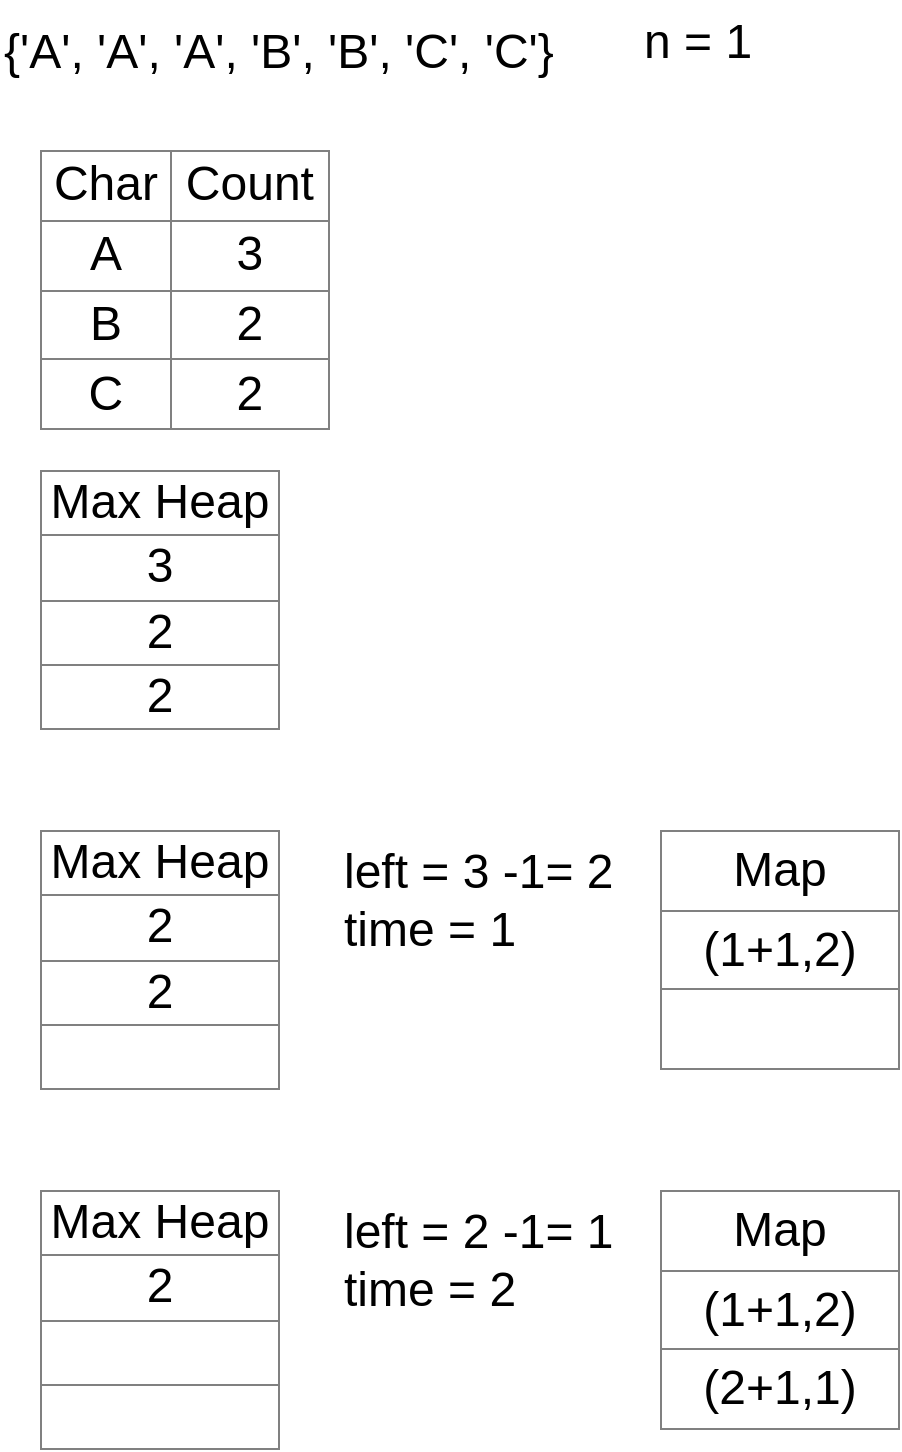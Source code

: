 <mxfile version="12.6.5" type="device"><diagram id="UGh-TFpthN-Amuy4NreV" name="Page-1"><mxGraphModel dx="982" dy="1932" grid="1" gridSize="10" guides="1" tooltips="1" connect="1" arrows="1" fold="1" page="1" pageScale="1" pageWidth="500" pageHeight="1200" math="0" shadow="0"><root><mxCell id="0"/><mxCell id="1" parent="0"/><mxCell id="4U2YzISipX1vVj6A4TO4-14" value="&lt;table border=&quot;1&quot; width=&quot;100%&quot; style=&quot;width: 100% ; height: 100% ; border-collapse: collapse&quot;&gt;&lt;tbody&gt;&lt;tr&gt;&lt;td&gt;&lt;font&gt;Char&lt;/font&gt;&lt;/td&gt;&lt;td&gt;Count&lt;/td&gt;&lt;/tr&gt;&lt;tr&gt;&lt;td&gt;&lt;font&gt;A&lt;/font&gt;&lt;/td&gt;&lt;td&gt;3&lt;/td&gt;&lt;/tr&gt;&lt;tr&gt;&lt;td&gt;B&lt;/td&gt;&lt;td&gt;2&lt;/td&gt;&lt;/tr&gt;&lt;tr&gt;&lt;td&gt;C&lt;/td&gt;&lt;td&gt;2&lt;/td&gt;&lt;/tr&gt;&lt;/tbody&gt;&lt;/table&gt;" style="text;html=1;strokeColor=none;fillColor=none;overflow=fill;fontSize=24;fontColor=#000000;align=center;" parent="1" vertex="1"><mxGeometry x="40" y="-1110" width="145" height="140" as="geometry"/></mxCell><mxCell id="7C0ja_POtFpmSepgLyxi-1" value="{'A', 'A', 'A', 'B', 'B', 'C', 'C'}" style="text;html=1;fontSize=24;" parent="1" vertex="1"><mxGeometry x="20" y="-1180" width="140" height="30" as="geometry"/></mxCell><mxCell id="7C0ja_POtFpmSepgLyxi-2" value="&lt;table border=&quot;1&quot; width=&quot;100%&quot; style=&quot;width: 100% ; height: 100% ; border-collapse: collapse&quot;&gt;&lt;tbody&gt;&lt;tr&gt;&lt;td align=&quot;center&quot;&gt;&lt;font&gt;Max Heap&lt;/font&gt;&lt;/td&gt;&lt;/tr&gt;&lt;tr&gt;&lt;td align=&quot;center&quot;&gt;&lt;font&gt;3&lt;/font&gt;&lt;/td&gt;&lt;/tr&gt;&lt;tr&gt;&lt;td align=&quot;center&quot;&gt;2&lt;/td&gt;&lt;/tr&gt;&lt;tr&gt;&lt;td style=&quot;text-align: center&quot;&gt;2&lt;/td&gt;&lt;/tr&gt;&lt;/tbody&gt;&lt;/table&gt;" style="text;html=1;strokeColor=none;fillColor=none;overflow=fill;fontSize=24;fontColor=#000000;" parent="1" vertex="1"><mxGeometry x="40" y="-950" width="120" height="130" as="geometry"/></mxCell><mxCell id="7C0ja_POtFpmSepgLyxi-3" value="n = 1" style="text;html=1;fontSize=24;" parent="1" vertex="1"><mxGeometry x="340" y="-1185" width="80" height="40" as="geometry"/></mxCell><mxCell id="7C0ja_POtFpmSepgLyxi-4" value="&lt;table border=&quot;1&quot; width=&quot;100%&quot; style=&quot;width: 100% ; height: 100% ; border-collapse: collapse&quot;&gt;&lt;tbody&gt;&lt;tr&gt;&lt;td align=&quot;center&quot;&gt;&lt;font&gt;Max Heap&lt;/font&gt;&lt;/td&gt;&lt;/tr&gt;&lt;tr&gt;&lt;td align=&quot;center&quot;&gt;2&lt;/td&gt;&lt;/tr&gt;&lt;tr&gt;&lt;td align=&quot;center&quot;&gt;2&lt;/td&gt;&lt;/tr&gt;&lt;tr&gt;&lt;td&gt;&lt;br&gt;&lt;/td&gt;&lt;/tr&gt;&lt;/tbody&gt;&lt;/table&gt;" style="text;html=1;strokeColor=none;fillColor=none;overflow=fill;fontSize=24;fontColor=#000000;" parent="1" vertex="1"><mxGeometry x="40" y="-770" width="120" height="130" as="geometry"/></mxCell><mxCell id="7C0ja_POtFpmSepgLyxi-5" value="left = 3 -1= 2&lt;br&gt;time = 1" style="text;html=1;fontSize=24;" parent="1" vertex="1"><mxGeometry x="190" y="-770" width="150" height="80" as="geometry"/></mxCell><mxCell id="7C0ja_POtFpmSepgLyxi-6" value="&lt;table border=&quot;1&quot; width=&quot;100%&quot; style=&quot;width: 100% ; height: 100% ; border-collapse: collapse&quot;&gt;&lt;tbody&gt;&lt;tr&gt;&lt;td align=&quot;center&quot;&gt;&lt;font&gt;Map&lt;/font&gt;&lt;/td&gt;&lt;/tr&gt;&lt;tr&gt;&lt;td align=&quot;center&quot;&gt;(1+1,2)&lt;/td&gt;&lt;/tr&gt;&lt;tr&gt;&lt;td align=&quot;center&quot;&gt;&lt;br&gt;&lt;/td&gt;&lt;/tr&gt;&lt;/tbody&gt;&lt;/table&gt;" style="text;html=1;strokeColor=none;fillColor=none;overflow=fill;fontSize=24;fontColor=#000000;" parent="1" vertex="1"><mxGeometry x="350" y="-770" width="120" height="120" as="geometry"/></mxCell><mxCell id="SXifan3TP4HvRs9CkP9t-1" value="&lt;table border=&quot;1&quot; width=&quot;100%&quot; style=&quot;width: 100% ; height: 100% ; border-collapse: collapse&quot;&gt;&lt;tbody&gt;&lt;tr&gt;&lt;td align=&quot;center&quot;&gt;&lt;font&gt;Max Heap&lt;/font&gt;&lt;/td&gt;&lt;/tr&gt;&lt;tr&gt;&lt;td align=&quot;center&quot;&gt;2&lt;/td&gt;&lt;/tr&gt;&lt;tr&gt;&lt;td align=&quot;center&quot;&gt;&lt;br&gt;&lt;/td&gt;&lt;/tr&gt;&lt;tr&gt;&lt;td&gt;&lt;br&gt;&lt;/td&gt;&lt;/tr&gt;&lt;/tbody&gt;&lt;/table&gt;" style="text;html=1;strokeColor=none;fillColor=none;overflow=fill;fontSize=24;fontColor=#000000;" vertex="1" parent="1"><mxGeometry x="40" y="-590" width="120" height="130" as="geometry"/></mxCell><mxCell id="SXifan3TP4HvRs9CkP9t-2" value="left = 2 -1= 1&lt;br&gt;time = 2" style="text;html=1;fontSize=24;" vertex="1" parent="1"><mxGeometry x="190" y="-590" width="150" height="80" as="geometry"/></mxCell><mxCell id="SXifan3TP4HvRs9CkP9t-3" value="&lt;table border=&quot;1&quot; width=&quot;100%&quot; style=&quot;width: 100% ; height: 100% ; border-collapse: collapse&quot;&gt;&lt;tbody&gt;&lt;tr&gt;&lt;td align=&quot;center&quot;&gt;&lt;font&gt;Map&lt;/font&gt;&lt;/td&gt;&lt;/tr&gt;&lt;tr&gt;&lt;td align=&quot;center&quot;&gt;(1+1,2)&lt;/td&gt;&lt;/tr&gt;&lt;tr&gt;&lt;td align=&quot;center&quot;&gt;(2+1,1)&lt;/td&gt;&lt;/tr&gt;&lt;/tbody&gt;&lt;/table&gt;" style="text;html=1;strokeColor=none;fillColor=none;overflow=fill;fontSize=24;fontColor=#000000;" vertex="1" parent="1"><mxGeometry x="350" y="-590" width="120" height="120" as="geometry"/></mxCell></root></mxGraphModel></diagram></mxfile>